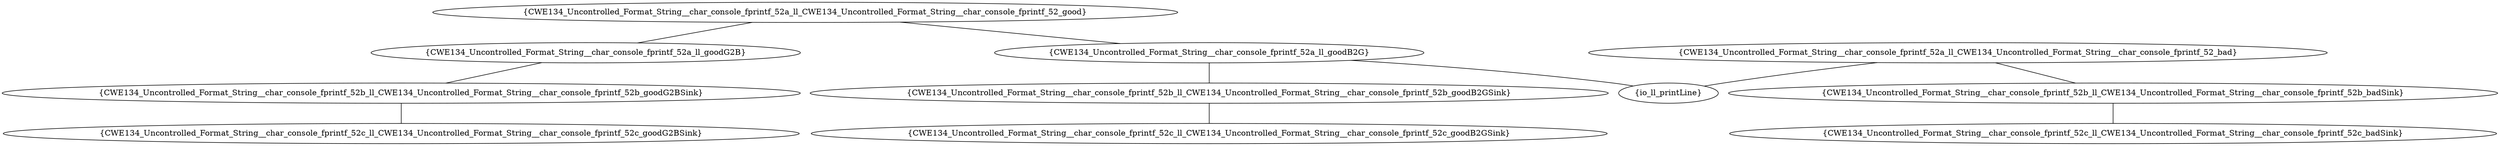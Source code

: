 graph "cg graph" {
CWE134_Uncontrolled_Format_String__char_console_fprintf_52a_ll_goodG2B [label="{CWE134_Uncontrolled_Format_String__char_console_fprintf_52a_ll_goodG2B}"];
CWE134_Uncontrolled_Format_String__char_console_fprintf_52b_ll_CWE134_Uncontrolled_Format_String__char_console_fprintf_52b_goodG2BSink [label="{CWE134_Uncontrolled_Format_String__char_console_fprintf_52b_ll_CWE134_Uncontrolled_Format_String__char_console_fprintf_52b_goodG2BSink}"];
CWE134_Uncontrolled_Format_String__char_console_fprintf_52b_ll_CWE134_Uncontrolled_Format_String__char_console_fprintf_52b_badSink [label="{CWE134_Uncontrolled_Format_String__char_console_fprintf_52b_ll_CWE134_Uncontrolled_Format_String__char_console_fprintf_52b_badSink}"];
CWE134_Uncontrolled_Format_String__char_console_fprintf_52c_ll_CWE134_Uncontrolled_Format_String__char_console_fprintf_52c_badSink [label="{CWE134_Uncontrolled_Format_String__char_console_fprintf_52c_ll_CWE134_Uncontrolled_Format_String__char_console_fprintf_52c_badSink}"];
CWE134_Uncontrolled_Format_String__char_console_fprintf_52b_ll_CWE134_Uncontrolled_Format_String__char_console_fprintf_52b_goodB2GSink [label="{CWE134_Uncontrolled_Format_String__char_console_fprintf_52b_ll_CWE134_Uncontrolled_Format_String__char_console_fprintf_52b_goodB2GSink}"];
CWE134_Uncontrolled_Format_String__char_console_fprintf_52c_ll_CWE134_Uncontrolled_Format_String__char_console_fprintf_52c_goodB2GSink [label="{CWE134_Uncontrolled_Format_String__char_console_fprintf_52c_ll_CWE134_Uncontrolled_Format_String__char_console_fprintf_52c_goodB2GSink}"];
CWE134_Uncontrolled_Format_String__char_console_fprintf_52c_ll_CWE134_Uncontrolled_Format_String__char_console_fprintf_52c_goodG2BSink [label="{CWE134_Uncontrolled_Format_String__char_console_fprintf_52c_ll_CWE134_Uncontrolled_Format_String__char_console_fprintf_52c_goodG2BSink}"];
CWE134_Uncontrolled_Format_String__char_console_fprintf_52a_ll_goodB2G [label="{CWE134_Uncontrolled_Format_String__char_console_fprintf_52a_ll_goodB2G}"];
io_ll_printLine [label="{io_ll_printLine}"];
CWE134_Uncontrolled_Format_String__char_console_fprintf_52a_ll_CWE134_Uncontrolled_Format_String__char_console_fprintf_52_bad [label="{CWE134_Uncontrolled_Format_String__char_console_fprintf_52a_ll_CWE134_Uncontrolled_Format_String__char_console_fprintf_52_bad}"];
CWE134_Uncontrolled_Format_String__char_console_fprintf_52a_ll_CWE134_Uncontrolled_Format_String__char_console_fprintf_52_good [label="{CWE134_Uncontrolled_Format_String__char_console_fprintf_52a_ll_CWE134_Uncontrolled_Format_String__char_console_fprintf_52_good}"];
CWE134_Uncontrolled_Format_String__char_console_fprintf_52a_ll_goodG2B -- CWE134_Uncontrolled_Format_String__char_console_fprintf_52b_ll_CWE134_Uncontrolled_Format_String__char_console_fprintf_52b_goodG2BSink;
CWE134_Uncontrolled_Format_String__char_console_fprintf_52b_ll_CWE134_Uncontrolled_Format_String__char_console_fprintf_52b_badSink -- CWE134_Uncontrolled_Format_String__char_console_fprintf_52c_ll_CWE134_Uncontrolled_Format_String__char_console_fprintf_52c_badSink;
CWE134_Uncontrolled_Format_String__char_console_fprintf_52b_ll_CWE134_Uncontrolled_Format_String__char_console_fprintf_52b_goodB2GSink -- CWE134_Uncontrolled_Format_String__char_console_fprintf_52c_ll_CWE134_Uncontrolled_Format_String__char_console_fprintf_52c_goodB2GSink;
CWE134_Uncontrolled_Format_String__char_console_fprintf_52b_ll_CWE134_Uncontrolled_Format_String__char_console_fprintf_52b_goodG2BSink -- CWE134_Uncontrolled_Format_String__char_console_fprintf_52c_ll_CWE134_Uncontrolled_Format_String__char_console_fprintf_52c_goodG2BSink;
CWE134_Uncontrolled_Format_String__char_console_fprintf_52a_ll_goodB2G -- io_ll_printLine;
CWE134_Uncontrolled_Format_String__char_console_fprintf_52a_ll_goodB2G -- CWE134_Uncontrolled_Format_String__char_console_fprintf_52b_ll_CWE134_Uncontrolled_Format_String__char_console_fprintf_52b_goodB2GSink;
CWE134_Uncontrolled_Format_String__char_console_fprintf_52a_ll_CWE134_Uncontrolled_Format_String__char_console_fprintf_52_bad -- io_ll_printLine;
CWE134_Uncontrolled_Format_String__char_console_fprintf_52a_ll_CWE134_Uncontrolled_Format_String__char_console_fprintf_52_bad -- CWE134_Uncontrolled_Format_String__char_console_fprintf_52b_ll_CWE134_Uncontrolled_Format_String__char_console_fprintf_52b_badSink;
CWE134_Uncontrolled_Format_String__char_console_fprintf_52a_ll_CWE134_Uncontrolled_Format_String__char_console_fprintf_52_good -- CWE134_Uncontrolled_Format_String__char_console_fprintf_52a_ll_goodG2B;
CWE134_Uncontrolled_Format_String__char_console_fprintf_52a_ll_CWE134_Uncontrolled_Format_String__char_console_fprintf_52_good -- CWE134_Uncontrolled_Format_String__char_console_fprintf_52a_ll_goodB2G;
}
